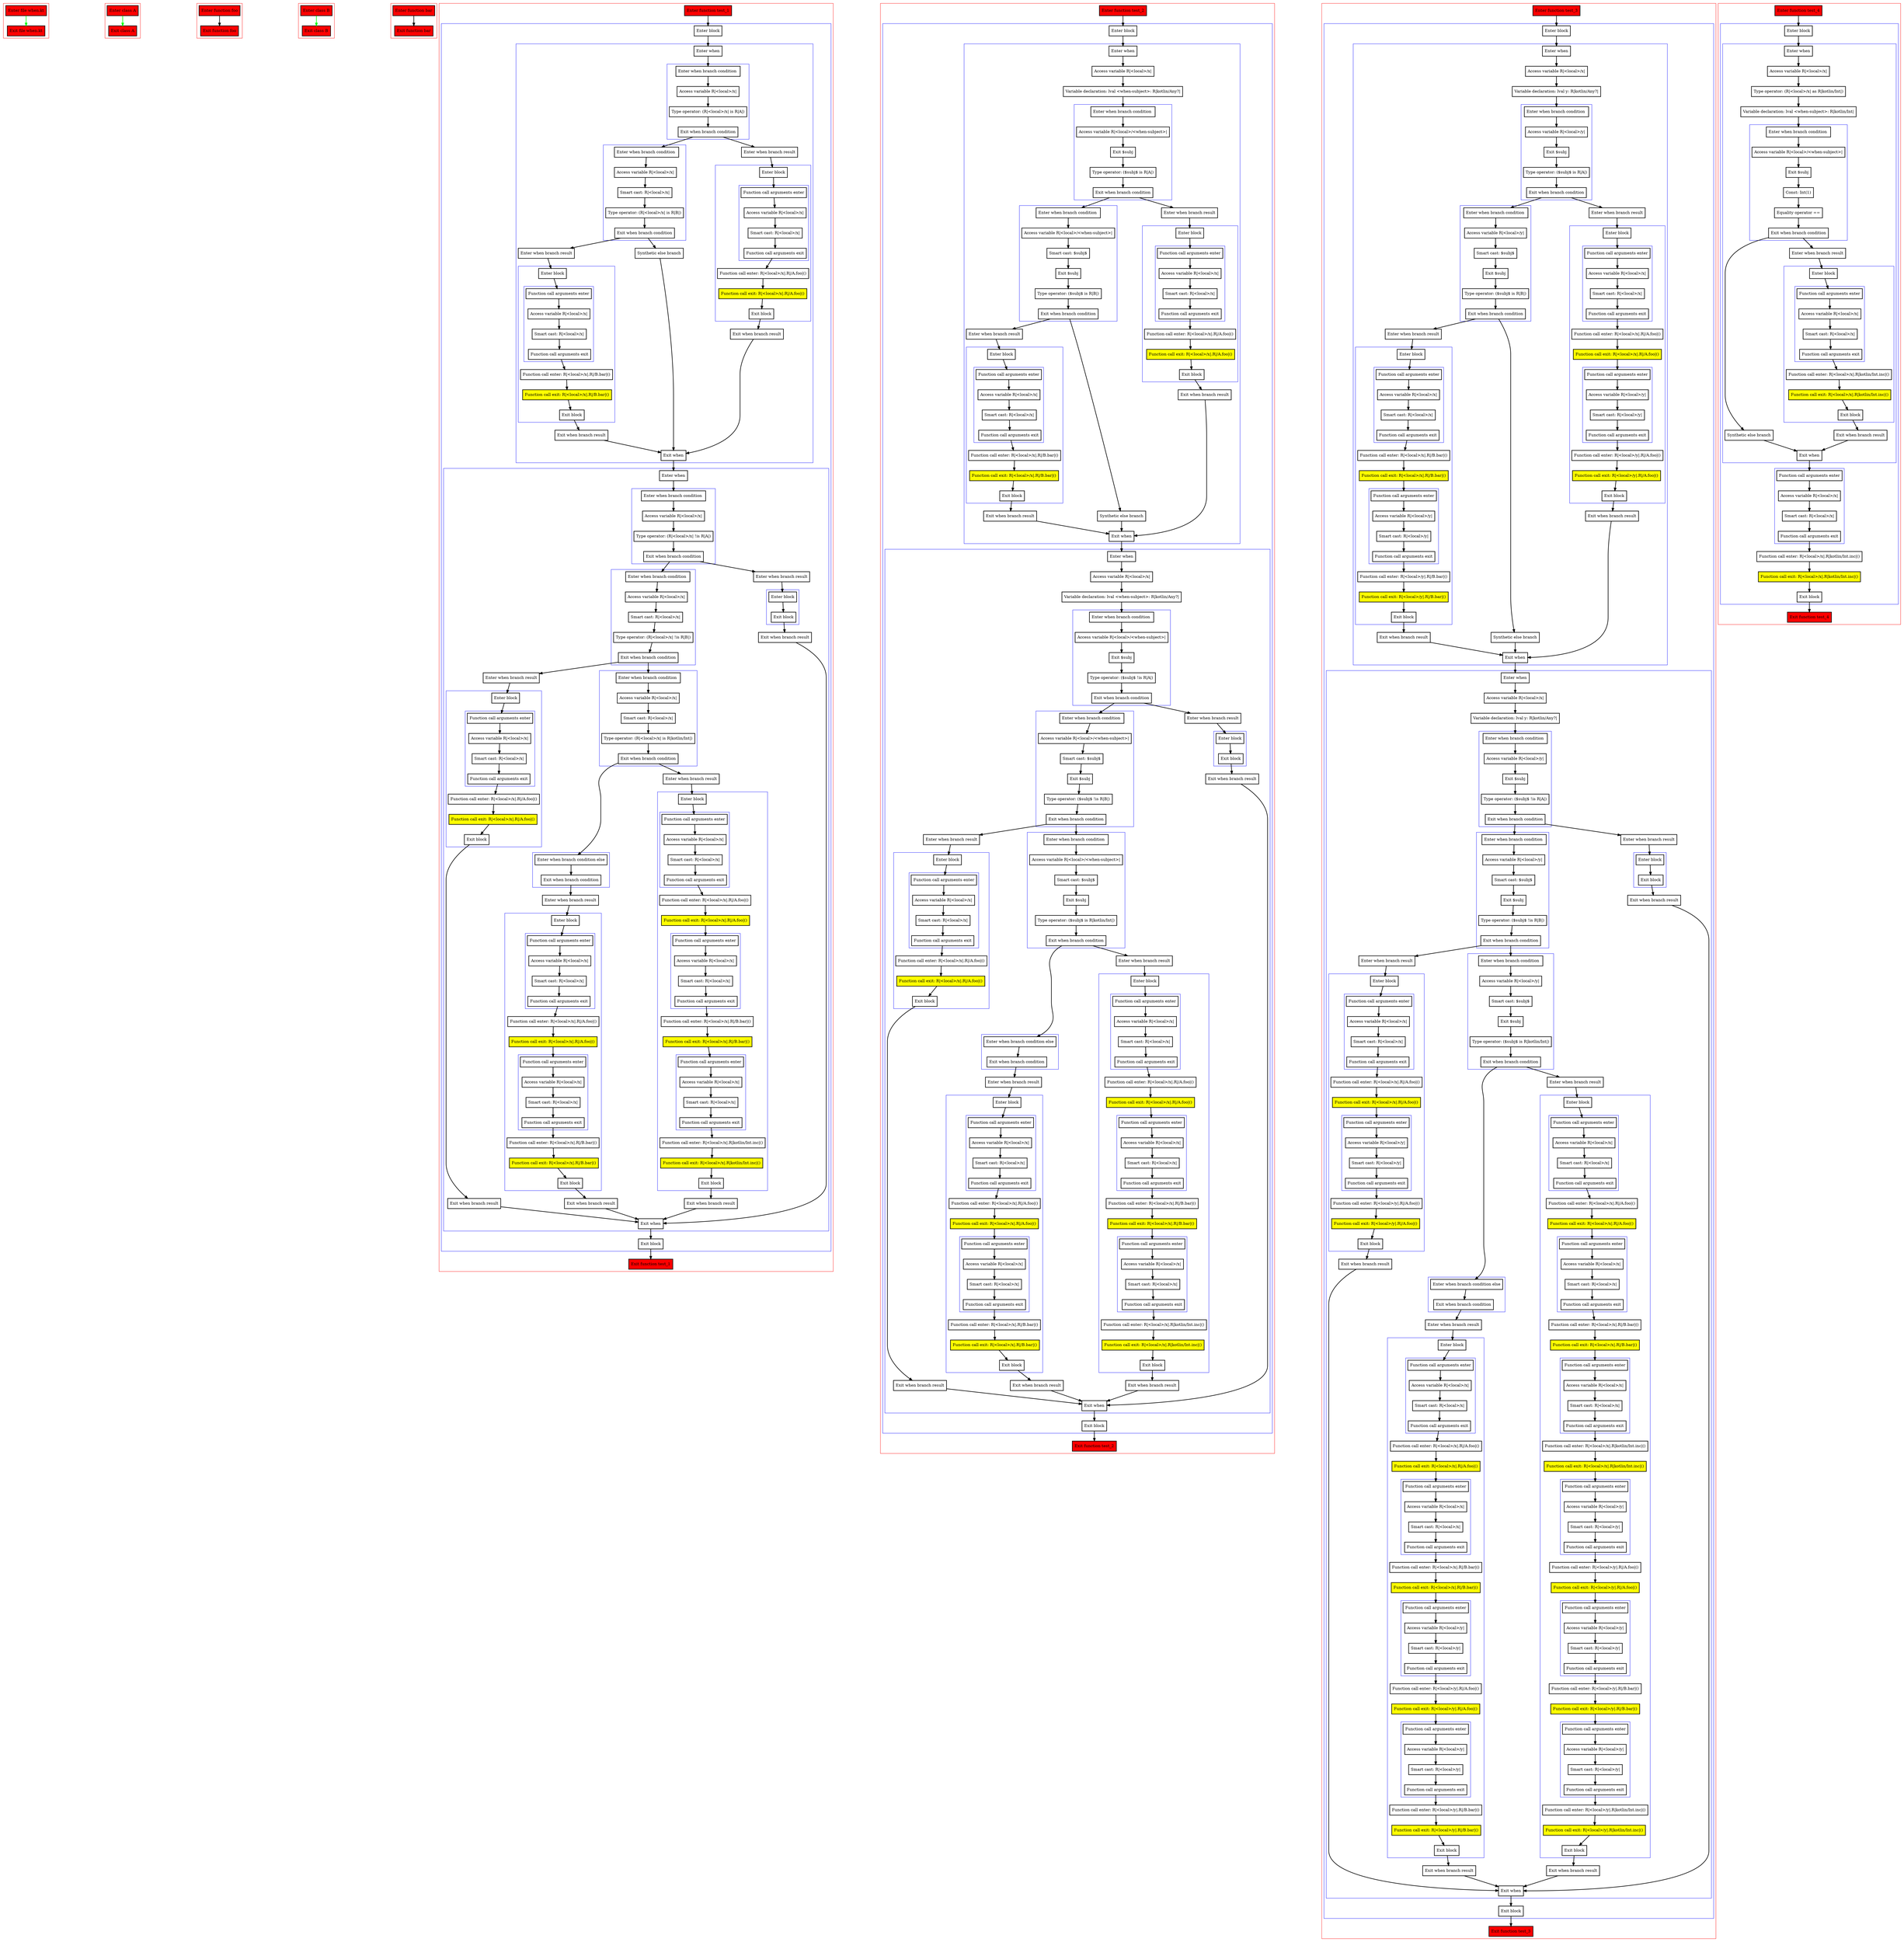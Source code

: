 digraph when_kt {
    graph [nodesep=3]
    node [shape=box penwidth=2]
    edge [penwidth=2]

    subgraph cluster_0 {
        color=red
        0 [label="Enter file when.kt" style="filled" fillcolor=red];
        1 [label="Exit file when.kt" style="filled" fillcolor=red];
    }
    0 -> {1} [color=green];

    subgraph cluster_1 {
        color=red
        2 [label="Enter class A" style="filled" fillcolor=red];
        3 [label="Exit class A" style="filled" fillcolor=red];
    }
    2 -> {3} [color=green];

    subgraph cluster_2 {
        color=red
        4 [label="Enter function foo" style="filled" fillcolor=red];
        5 [label="Exit function foo" style="filled" fillcolor=red];
    }
    4 -> {5};

    subgraph cluster_3 {
        color=red
        6 [label="Enter class B" style="filled" fillcolor=red];
        7 [label="Exit class B" style="filled" fillcolor=red];
    }
    6 -> {7} [color=green];

    subgraph cluster_4 {
        color=red
        8 [label="Enter function bar" style="filled" fillcolor=red];
        9 [label="Exit function bar" style="filled" fillcolor=red];
    }
    8 -> {9};

    subgraph cluster_5 {
        color=red
        10 [label="Enter function test_1" style="filled" fillcolor=red];
        subgraph cluster_6 {
            color=blue
            11 [label="Enter block"];
            subgraph cluster_7 {
                color=blue
                12 [label="Enter when"];
                subgraph cluster_8 {
                    color=blue
                    13 [label="Enter when branch condition "];
                    14 [label="Access variable R|<local>/x|"];
                    15 [label="Type operator: (R|<local>/x| is R|A|)"];
                    16 [label="Exit when branch condition"];
                }
                subgraph cluster_9 {
                    color=blue
                    17 [label="Enter when branch condition "];
                    18 [label="Access variable R|<local>/x|"];
                    19 [label="Smart cast: R|<local>/x|"];
                    20 [label="Type operator: (R|<local>/x| is R|B|)"];
                    21 [label="Exit when branch condition"];
                }
                22 [label="Synthetic else branch"];
                23 [label="Enter when branch result"];
                subgraph cluster_10 {
                    color=blue
                    24 [label="Enter block"];
                    subgraph cluster_11 {
                        color=blue
                        25 [label="Function call arguments enter"];
                        26 [label="Access variable R|<local>/x|"];
                        27 [label="Smart cast: R|<local>/x|"];
                        28 [label="Function call arguments exit"];
                    }
                    29 [label="Function call enter: R|<local>/x|.R|/B.bar|()"];
                    30 [label="Function call exit: R|<local>/x|.R|/B.bar|()" style="filled" fillcolor=yellow];
                    31 [label="Exit block"];
                }
                32 [label="Exit when branch result"];
                33 [label="Enter when branch result"];
                subgraph cluster_12 {
                    color=blue
                    34 [label="Enter block"];
                    subgraph cluster_13 {
                        color=blue
                        35 [label="Function call arguments enter"];
                        36 [label="Access variable R|<local>/x|"];
                        37 [label="Smart cast: R|<local>/x|"];
                        38 [label="Function call arguments exit"];
                    }
                    39 [label="Function call enter: R|<local>/x|.R|/A.foo|()"];
                    40 [label="Function call exit: R|<local>/x|.R|/A.foo|()" style="filled" fillcolor=yellow];
                    41 [label="Exit block"];
                }
                42 [label="Exit when branch result"];
                43 [label="Exit when"];
            }
            subgraph cluster_14 {
                color=blue
                44 [label="Enter when"];
                subgraph cluster_15 {
                    color=blue
                    45 [label="Enter when branch condition "];
                    46 [label="Access variable R|<local>/x|"];
                    47 [label="Type operator: (R|<local>/x| !is R|A|)"];
                    48 [label="Exit when branch condition"];
                }
                subgraph cluster_16 {
                    color=blue
                    49 [label="Enter when branch condition "];
                    50 [label="Access variable R|<local>/x|"];
                    51 [label="Smart cast: R|<local>/x|"];
                    52 [label="Type operator: (R|<local>/x| !is R|B|)"];
                    53 [label="Exit when branch condition"];
                }
                subgraph cluster_17 {
                    color=blue
                    54 [label="Enter when branch condition "];
                    55 [label="Access variable R|<local>/x|"];
                    56 [label="Smart cast: R|<local>/x|"];
                    57 [label="Type operator: (R|<local>/x| is R|kotlin/Int|)"];
                    58 [label="Exit when branch condition"];
                }
                subgraph cluster_18 {
                    color=blue
                    59 [label="Enter when branch condition else"];
                    60 [label="Exit when branch condition"];
                }
                61 [label="Enter when branch result"];
                subgraph cluster_19 {
                    color=blue
                    62 [label="Enter block"];
                    subgraph cluster_20 {
                        color=blue
                        63 [label="Function call arguments enter"];
                        64 [label="Access variable R|<local>/x|"];
                        65 [label="Smart cast: R|<local>/x|"];
                        66 [label="Function call arguments exit"];
                    }
                    67 [label="Function call enter: R|<local>/x|.R|/A.foo|()"];
                    68 [label="Function call exit: R|<local>/x|.R|/A.foo|()" style="filled" fillcolor=yellow];
                    subgraph cluster_21 {
                        color=blue
                        69 [label="Function call arguments enter"];
                        70 [label="Access variable R|<local>/x|"];
                        71 [label="Smart cast: R|<local>/x|"];
                        72 [label="Function call arguments exit"];
                    }
                    73 [label="Function call enter: R|<local>/x|.R|/B.bar|()"];
                    74 [label="Function call exit: R|<local>/x|.R|/B.bar|()" style="filled" fillcolor=yellow];
                    75 [label="Exit block"];
                }
                76 [label="Exit when branch result"];
                77 [label="Enter when branch result"];
                subgraph cluster_22 {
                    color=blue
                    78 [label="Enter block"];
                    subgraph cluster_23 {
                        color=blue
                        79 [label="Function call arguments enter"];
                        80 [label="Access variable R|<local>/x|"];
                        81 [label="Smart cast: R|<local>/x|"];
                        82 [label="Function call arguments exit"];
                    }
                    83 [label="Function call enter: R|<local>/x|.R|/A.foo|()"];
                    84 [label="Function call exit: R|<local>/x|.R|/A.foo|()" style="filled" fillcolor=yellow];
                    subgraph cluster_24 {
                        color=blue
                        85 [label="Function call arguments enter"];
                        86 [label="Access variable R|<local>/x|"];
                        87 [label="Smart cast: R|<local>/x|"];
                        88 [label="Function call arguments exit"];
                    }
                    89 [label="Function call enter: R|<local>/x|.R|/B.bar|()"];
                    90 [label="Function call exit: R|<local>/x|.R|/B.bar|()" style="filled" fillcolor=yellow];
                    subgraph cluster_25 {
                        color=blue
                        91 [label="Function call arguments enter"];
                        92 [label="Access variable R|<local>/x|"];
                        93 [label="Smart cast: R|<local>/x|"];
                        94 [label="Function call arguments exit"];
                    }
                    95 [label="Function call enter: R|<local>/x|.R|kotlin/Int.inc|()"];
                    96 [label="Function call exit: R|<local>/x|.R|kotlin/Int.inc|()" style="filled" fillcolor=yellow];
                    97 [label="Exit block"];
                }
                98 [label="Exit when branch result"];
                99 [label="Enter when branch result"];
                subgraph cluster_26 {
                    color=blue
                    100 [label="Enter block"];
                    subgraph cluster_27 {
                        color=blue
                        101 [label="Function call arguments enter"];
                        102 [label="Access variable R|<local>/x|"];
                        103 [label="Smart cast: R|<local>/x|"];
                        104 [label="Function call arguments exit"];
                    }
                    105 [label="Function call enter: R|<local>/x|.R|/A.foo|()"];
                    106 [label="Function call exit: R|<local>/x|.R|/A.foo|()" style="filled" fillcolor=yellow];
                    107 [label="Exit block"];
                }
                108 [label="Exit when branch result"];
                109 [label="Enter when branch result"];
                subgraph cluster_28 {
                    color=blue
                    110 [label="Enter block"];
                    111 [label="Exit block"];
                }
                112 [label="Exit when branch result"];
                113 [label="Exit when"];
            }
            114 [label="Exit block"];
        }
        115 [label="Exit function test_1" style="filled" fillcolor=red];
    }
    10 -> {11};
    11 -> {12};
    12 -> {13};
    13 -> {14};
    14 -> {15};
    15 -> {16};
    16 -> {17 33};
    17 -> {18};
    18 -> {19};
    19 -> {20};
    20 -> {21};
    21 -> {22 23};
    22 -> {43};
    23 -> {24};
    24 -> {25};
    25 -> {26};
    26 -> {27};
    27 -> {28};
    28 -> {29};
    29 -> {30};
    30 -> {31};
    31 -> {32};
    32 -> {43};
    33 -> {34};
    34 -> {35};
    35 -> {36};
    36 -> {37};
    37 -> {38};
    38 -> {39};
    39 -> {40};
    40 -> {41};
    41 -> {42};
    42 -> {43};
    43 -> {44};
    44 -> {45};
    45 -> {46};
    46 -> {47};
    47 -> {48};
    48 -> {49 109};
    49 -> {50};
    50 -> {51};
    51 -> {52};
    52 -> {53};
    53 -> {54 99};
    54 -> {55};
    55 -> {56};
    56 -> {57};
    57 -> {58};
    58 -> {59 77};
    59 -> {60};
    60 -> {61};
    61 -> {62};
    62 -> {63};
    63 -> {64};
    64 -> {65};
    65 -> {66};
    66 -> {67};
    67 -> {68};
    68 -> {69};
    69 -> {70};
    70 -> {71};
    71 -> {72};
    72 -> {73};
    73 -> {74};
    74 -> {75};
    75 -> {76};
    76 -> {113};
    77 -> {78};
    78 -> {79};
    79 -> {80};
    80 -> {81};
    81 -> {82};
    82 -> {83};
    83 -> {84};
    84 -> {85};
    85 -> {86};
    86 -> {87};
    87 -> {88};
    88 -> {89};
    89 -> {90};
    90 -> {91};
    91 -> {92};
    92 -> {93};
    93 -> {94};
    94 -> {95};
    95 -> {96};
    96 -> {97};
    97 -> {98};
    98 -> {113};
    99 -> {100};
    100 -> {101};
    101 -> {102};
    102 -> {103};
    103 -> {104};
    104 -> {105};
    105 -> {106};
    106 -> {107};
    107 -> {108};
    108 -> {113};
    109 -> {110};
    110 -> {111};
    111 -> {112};
    112 -> {113};
    113 -> {114};
    114 -> {115};

    subgraph cluster_29 {
        color=red
        116 [label="Enter function test_2" style="filled" fillcolor=red];
        subgraph cluster_30 {
            color=blue
            117 [label="Enter block"];
            subgraph cluster_31 {
                color=blue
                118 [label="Enter when"];
                119 [label="Access variable R|<local>/x|"];
                120 [label="Variable declaration: lval <when-subject>: R|kotlin/Any?|"];
                subgraph cluster_32 {
                    color=blue
                    121 [label="Enter when branch condition "];
                    122 [label="Access variable R|<local>/<when-subject>|"];
                    123 [label="Exit $subj"];
                    124 [label="Type operator: ($subj$ is R|A|)"];
                    125 [label="Exit when branch condition"];
                }
                subgraph cluster_33 {
                    color=blue
                    126 [label="Enter when branch condition "];
                    127 [label="Access variable R|<local>/<when-subject>|"];
                    128 [label="Smart cast: $subj$"];
                    129 [label="Exit $subj"];
                    130 [label="Type operator: ($subj$ is R|B|)"];
                    131 [label="Exit when branch condition"];
                }
                132 [label="Synthetic else branch"];
                133 [label="Enter when branch result"];
                subgraph cluster_34 {
                    color=blue
                    134 [label="Enter block"];
                    subgraph cluster_35 {
                        color=blue
                        135 [label="Function call arguments enter"];
                        136 [label="Access variable R|<local>/x|"];
                        137 [label="Smart cast: R|<local>/x|"];
                        138 [label="Function call arguments exit"];
                    }
                    139 [label="Function call enter: R|<local>/x|.R|/B.bar|()"];
                    140 [label="Function call exit: R|<local>/x|.R|/B.bar|()" style="filled" fillcolor=yellow];
                    141 [label="Exit block"];
                }
                142 [label="Exit when branch result"];
                143 [label="Enter when branch result"];
                subgraph cluster_36 {
                    color=blue
                    144 [label="Enter block"];
                    subgraph cluster_37 {
                        color=blue
                        145 [label="Function call arguments enter"];
                        146 [label="Access variable R|<local>/x|"];
                        147 [label="Smart cast: R|<local>/x|"];
                        148 [label="Function call arguments exit"];
                    }
                    149 [label="Function call enter: R|<local>/x|.R|/A.foo|()"];
                    150 [label="Function call exit: R|<local>/x|.R|/A.foo|()" style="filled" fillcolor=yellow];
                    151 [label="Exit block"];
                }
                152 [label="Exit when branch result"];
                153 [label="Exit when"];
            }
            subgraph cluster_38 {
                color=blue
                154 [label="Enter when"];
                155 [label="Access variable R|<local>/x|"];
                156 [label="Variable declaration: lval <when-subject>: R|kotlin/Any?|"];
                subgraph cluster_39 {
                    color=blue
                    157 [label="Enter when branch condition "];
                    158 [label="Access variable R|<local>/<when-subject>|"];
                    159 [label="Exit $subj"];
                    160 [label="Type operator: ($subj$ !is R|A|)"];
                    161 [label="Exit when branch condition"];
                }
                subgraph cluster_40 {
                    color=blue
                    162 [label="Enter when branch condition "];
                    163 [label="Access variable R|<local>/<when-subject>|"];
                    164 [label="Smart cast: $subj$"];
                    165 [label="Exit $subj"];
                    166 [label="Type operator: ($subj$ !is R|B|)"];
                    167 [label="Exit when branch condition"];
                }
                subgraph cluster_41 {
                    color=blue
                    168 [label="Enter when branch condition "];
                    169 [label="Access variable R|<local>/<when-subject>|"];
                    170 [label="Smart cast: $subj$"];
                    171 [label="Exit $subj"];
                    172 [label="Type operator: ($subj$ is R|kotlin/Int|)"];
                    173 [label="Exit when branch condition"];
                }
                subgraph cluster_42 {
                    color=blue
                    174 [label="Enter when branch condition else"];
                    175 [label="Exit when branch condition"];
                }
                176 [label="Enter when branch result"];
                subgraph cluster_43 {
                    color=blue
                    177 [label="Enter block"];
                    subgraph cluster_44 {
                        color=blue
                        178 [label="Function call arguments enter"];
                        179 [label="Access variable R|<local>/x|"];
                        180 [label="Smart cast: R|<local>/x|"];
                        181 [label="Function call arguments exit"];
                    }
                    182 [label="Function call enter: R|<local>/x|.R|/A.foo|()"];
                    183 [label="Function call exit: R|<local>/x|.R|/A.foo|()" style="filled" fillcolor=yellow];
                    subgraph cluster_45 {
                        color=blue
                        184 [label="Function call arguments enter"];
                        185 [label="Access variable R|<local>/x|"];
                        186 [label="Smart cast: R|<local>/x|"];
                        187 [label="Function call arguments exit"];
                    }
                    188 [label="Function call enter: R|<local>/x|.R|/B.bar|()"];
                    189 [label="Function call exit: R|<local>/x|.R|/B.bar|()" style="filled" fillcolor=yellow];
                    190 [label="Exit block"];
                }
                191 [label="Exit when branch result"];
                192 [label="Enter when branch result"];
                subgraph cluster_46 {
                    color=blue
                    193 [label="Enter block"];
                    subgraph cluster_47 {
                        color=blue
                        194 [label="Function call arguments enter"];
                        195 [label="Access variable R|<local>/x|"];
                        196 [label="Smart cast: R|<local>/x|"];
                        197 [label="Function call arguments exit"];
                    }
                    198 [label="Function call enter: R|<local>/x|.R|/A.foo|()"];
                    199 [label="Function call exit: R|<local>/x|.R|/A.foo|()" style="filled" fillcolor=yellow];
                    subgraph cluster_48 {
                        color=blue
                        200 [label="Function call arguments enter"];
                        201 [label="Access variable R|<local>/x|"];
                        202 [label="Smart cast: R|<local>/x|"];
                        203 [label="Function call arguments exit"];
                    }
                    204 [label="Function call enter: R|<local>/x|.R|/B.bar|()"];
                    205 [label="Function call exit: R|<local>/x|.R|/B.bar|()" style="filled" fillcolor=yellow];
                    subgraph cluster_49 {
                        color=blue
                        206 [label="Function call arguments enter"];
                        207 [label="Access variable R|<local>/x|"];
                        208 [label="Smart cast: R|<local>/x|"];
                        209 [label="Function call arguments exit"];
                    }
                    210 [label="Function call enter: R|<local>/x|.R|kotlin/Int.inc|()"];
                    211 [label="Function call exit: R|<local>/x|.R|kotlin/Int.inc|()" style="filled" fillcolor=yellow];
                    212 [label="Exit block"];
                }
                213 [label="Exit when branch result"];
                214 [label="Enter when branch result"];
                subgraph cluster_50 {
                    color=blue
                    215 [label="Enter block"];
                    subgraph cluster_51 {
                        color=blue
                        216 [label="Function call arguments enter"];
                        217 [label="Access variable R|<local>/x|"];
                        218 [label="Smart cast: R|<local>/x|"];
                        219 [label="Function call arguments exit"];
                    }
                    220 [label="Function call enter: R|<local>/x|.R|/A.foo|()"];
                    221 [label="Function call exit: R|<local>/x|.R|/A.foo|()" style="filled" fillcolor=yellow];
                    222 [label="Exit block"];
                }
                223 [label="Exit when branch result"];
                224 [label="Enter when branch result"];
                subgraph cluster_52 {
                    color=blue
                    225 [label="Enter block"];
                    226 [label="Exit block"];
                }
                227 [label="Exit when branch result"];
                228 [label="Exit when"];
            }
            229 [label="Exit block"];
        }
        230 [label="Exit function test_2" style="filled" fillcolor=red];
    }
    116 -> {117};
    117 -> {118};
    118 -> {119};
    119 -> {120};
    120 -> {121};
    121 -> {122};
    122 -> {123};
    123 -> {124};
    124 -> {125};
    125 -> {126 143};
    126 -> {127};
    127 -> {128};
    128 -> {129};
    129 -> {130};
    130 -> {131};
    131 -> {132 133};
    132 -> {153};
    133 -> {134};
    134 -> {135};
    135 -> {136};
    136 -> {137};
    137 -> {138};
    138 -> {139};
    139 -> {140};
    140 -> {141};
    141 -> {142};
    142 -> {153};
    143 -> {144};
    144 -> {145};
    145 -> {146};
    146 -> {147};
    147 -> {148};
    148 -> {149};
    149 -> {150};
    150 -> {151};
    151 -> {152};
    152 -> {153};
    153 -> {154};
    154 -> {155};
    155 -> {156};
    156 -> {157};
    157 -> {158};
    158 -> {159};
    159 -> {160};
    160 -> {161};
    161 -> {162 224};
    162 -> {163};
    163 -> {164};
    164 -> {165};
    165 -> {166};
    166 -> {167};
    167 -> {168 214};
    168 -> {169};
    169 -> {170};
    170 -> {171};
    171 -> {172};
    172 -> {173};
    173 -> {174 192};
    174 -> {175};
    175 -> {176};
    176 -> {177};
    177 -> {178};
    178 -> {179};
    179 -> {180};
    180 -> {181};
    181 -> {182};
    182 -> {183};
    183 -> {184};
    184 -> {185};
    185 -> {186};
    186 -> {187};
    187 -> {188};
    188 -> {189};
    189 -> {190};
    190 -> {191};
    191 -> {228};
    192 -> {193};
    193 -> {194};
    194 -> {195};
    195 -> {196};
    196 -> {197};
    197 -> {198};
    198 -> {199};
    199 -> {200};
    200 -> {201};
    201 -> {202};
    202 -> {203};
    203 -> {204};
    204 -> {205};
    205 -> {206};
    206 -> {207};
    207 -> {208};
    208 -> {209};
    209 -> {210};
    210 -> {211};
    211 -> {212};
    212 -> {213};
    213 -> {228};
    214 -> {215};
    215 -> {216};
    216 -> {217};
    217 -> {218};
    218 -> {219};
    219 -> {220};
    220 -> {221};
    221 -> {222};
    222 -> {223};
    223 -> {228};
    224 -> {225};
    225 -> {226};
    226 -> {227};
    227 -> {228};
    228 -> {229};
    229 -> {230};

    subgraph cluster_53 {
        color=red
        231 [label="Enter function test_3" style="filled" fillcolor=red];
        subgraph cluster_54 {
            color=blue
            232 [label="Enter block"];
            subgraph cluster_55 {
                color=blue
                233 [label="Enter when"];
                234 [label="Access variable R|<local>/x|"];
                235 [label="Variable declaration: lval y: R|kotlin/Any?|"];
                subgraph cluster_56 {
                    color=blue
                    236 [label="Enter when branch condition "];
                    237 [label="Access variable R|<local>/y|"];
                    238 [label="Exit $subj"];
                    239 [label="Type operator: ($subj$ is R|A|)"];
                    240 [label="Exit when branch condition"];
                }
                subgraph cluster_57 {
                    color=blue
                    241 [label="Enter when branch condition "];
                    242 [label="Access variable R|<local>/y|"];
                    243 [label="Smart cast: $subj$"];
                    244 [label="Exit $subj"];
                    245 [label="Type operator: ($subj$ is R|B|)"];
                    246 [label="Exit when branch condition"];
                }
                247 [label="Synthetic else branch"];
                248 [label="Enter when branch result"];
                subgraph cluster_58 {
                    color=blue
                    249 [label="Enter block"];
                    subgraph cluster_59 {
                        color=blue
                        250 [label="Function call arguments enter"];
                        251 [label="Access variable R|<local>/x|"];
                        252 [label="Smart cast: R|<local>/x|"];
                        253 [label="Function call arguments exit"];
                    }
                    254 [label="Function call enter: R|<local>/x|.R|/B.bar|()"];
                    255 [label="Function call exit: R|<local>/x|.R|/B.bar|()" style="filled" fillcolor=yellow];
                    subgraph cluster_60 {
                        color=blue
                        256 [label="Function call arguments enter"];
                        257 [label="Access variable R|<local>/y|"];
                        258 [label="Smart cast: R|<local>/y|"];
                        259 [label="Function call arguments exit"];
                    }
                    260 [label="Function call enter: R|<local>/y|.R|/B.bar|()"];
                    261 [label="Function call exit: R|<local>/y|.R|/B.bar|()" style="filled" fillcolor=yellow];
                    262 [label="Exit block"];
                }
                263 [label="Exit when branch result"];
                264 [label="Enter when branch result"];
                subgraph cluster_61 {
                    color=blue
                    265 [label="Enter block"];
                    subgraph cluster_62 {
                        color=blue
                        266 [label="Function call arguments enter"];
                        267 [label="Access variable R|<local>/x|"];
                        268 [label="Smart cast: R|<local>/x|"];
                        269 [label="Function call arguments exit"];
                    }
                    270 [label="Function call enter: R|<local>/x|.R|/A.foo|()"];
                    271 [label="Function call exit: R|<local>/x|.R|/A.foo|()" style="filled" fillcolor=yellow];
                    subgraph cluster_63 {
                        color=blue
                        272 [label="Function call arguments enter"];
                        273 [label="Access variable R|<local>/y|"];
                        274 [label="Smart cast: R|<local>/y|"];
                        275 [label="Function call arguments exit"];
                    }
                    276 [label="Function call enter: R|<local>/y|.R|/A.foo|()"];
                    277 [label="Function call exit: R|<local>/y|.R|/A.foo|()" style="filled" fillcolor=yellow];
                    278 [label="Exit block"];
                }
                279 [label="Exit when branch result"];
                280 [label="Exit when"];
            }
            subgraph cluster_64 {
                color=blue
                281 [label="Enter when"];
                282 [label="Access variable R|<local>/x|"];
                283 [label="Variable declaration: lval y: R|kotlin/Any?|"];
                subgraph cluster_65 {
                    color=blue
                    284 [label="Enter when branch condition "];
                    285 [label="Access variable R|<local>/y|"];
                    286 [label="Exit $subj"];
                    287 [label="Type operator: ($subj$ !is R|A|)"];
                    288 [label="Exit when branch condition"];
                }
                subgraph cluster_66 {
                    color=blue
                    289 [label="Enter when branch condition "];
                    290 [label="Access variable R|<local>/y|"];
                    291 [label="Smart cast: $subj$"];
                    292 [label="Exit $subj"];
                    293 [label="Type operator: ($subj$ !is R|B|)"];
                    294 [label="Exit when branch condition"];
                }
                subgraph cluster_67 {
                    color=blue
                    295 [label="Enter when branch condition "];
                    296 [label="Access variable R|<local>/y|"];
                    297 [label="Smart cast: $subj$"];
                    298 [label="Exit $subj"];
                    299 [label="Type operator: ($subj$ is R|kotlin/Int|)"];
                    300 [label="Exit when branch condition"];
                }
                subgraph cluster_68 {
                    color=blue
                    301 [label="Enter when branch condition else"];
                    302 [label="Exit when branch condition"];
                }
                303 [label="Enter when branch result"];
                subgraph cluster_69 {
                    color=blue
                    304 [label="Enter block"];
                    subgraph cluster_70 {
                        color=blue
                        305 [label="Function call arguments enter"];
                        306 [label="Access variable R|<local>/x|"];
                        307 [label="Smart cast: R|<local>/x|"];
                        308 [label="Function call arguments exit"];
                    }
                    309 [label="Function call enter: R|<local>/x|.R|/A.foo|()"];
                    310 [label="Function call exit: R|<local>/x|.R|/A.foo|()" style="filled" fillcolor=yellow];
                    subgraph cluster_71 {
                        color=blue
                        311 [label="Function call arguments enter"];
                        312 [label="Access variable R|<local>/x|"];
                        313 [label="Smart cast: R|<local>/x|"];
                        314 [label="Function call arguments exit"];
                    }
                    315 [label="Function call enter: R|<local>/x|.R|/B.bar|()"];
                    316 [label="Function call exit: R|<local>/x|.R|/B.bar|()" style="filled" fillcolor=yellow];
                    subgraph cluster_72 {
                        color=blue
                        317 [label="Function call arguments enter"];
                        318 [label="Access variable R|<local>/y|"];
                        319 [label="Smart cast: R|<local>/y|"];
                        320 [label="Function call arguments exit"];
                    }
                    321 [label="Function call enter: R|<local>/y|.R|/A.foo|()"];
                    322 [label="Function call exit: R|<local>/y|.R|/A.foo|()" style="filled" fillcolor=yellow];
                    subgraph cluster_73 {
                        color=blue
                        323 [label="Function call arguments enter"];
                        324 [label="Access variable R|<local>/y|"];
                        325 [label="Smart cast: R|<local>/y|"];
                        326 [label="Function call arguments exit"];
                    }
                    327 [label="Function call enter: R|<local>/y|.R|/B.bar|()"];
                    328 [label="Function call exit: R|<local>/y|.R|/B.bar|()" style="filled" fillcolor=yellow];
                    329 [label="Exit block"];
                }
                330 [label="Exit when branch result"];
                331 [label="Enter when branch result"];
                subgraph cluster_74 {
                    color=blue
                    332 [label="Enter block"];
                    subgraph cluster_75 {
                        color=blue
                        333 [label="Function call arguments enter"];
                        334 [label="Access variable R|<local>/x|"];
                        335 [label="Smart cast: R|<local>/x|"];
                        336 [label="Function call arguments exit"];
                    }
                    337 [label="Function call enter: R|<local>/x|.R|/A.foo|()"];
                    338 [label="Function call exit: R|<local>/x|.R|/A.foo|()" style="filled" fillcolor=yellow];
                    subgraph cluster_76 {
                        color=blue
                        339 [label="Function call arguments enter"];
                        340 [label="Access variable R|<local>/x|"];
                        341 [label="Smart cast: R|<local>/x|"];
                        342 [label="Function call arguments exit"];
                    }
                    343 [label="Function call enter: R|<local>/x|.R|/B.bar|()"];
                    344 [label="Function call exit: R|<local>/x|.R|/B.bar|()" style="filled" fillcolor=yellow];
                    subgraph cluster_77 {
                        color=blue
                        345 [label="Function call arguments enter"];
                        346 [label="Access variable R|<local>/x|"];
                        347 [label="Smart cast: R|<local>/x|"];
                        348 [label="Function call arguments exit"];
                    }
                    349 [label="Function call enter: R|<local>/x|.R|kotlin/Int.inc|()"];
                    350 [label="Function call exit: R|<local>/x|.R|kotlin/Int.inc|()" style="filled" fillcolor=yellow];
                    subgraph cluster_78 {
                        color=blue
                        351 [label="Function call arguments enter"];
                        352 [label="Access variable R|<local>/y|"];
                        353 [label="Smart cast: R|<local>/y|"];
                        354 [label="Function call arguments exit"];
                    }
                    355 [label="Function call enter: R|<local>/y|.R|/A.foo|()"];
                    356 [label="Function call exit: R|<local>/y|.R|/A.foo|()" style="filled" fillcolor=yellow];
                    subgraph cluster_79 {
                        color=blue
                        357 [label="Function call arguments enter"];
                        358 [label="Access variable R|<local>/y|"];
                        359 [label="Smart cast: R|<local>/y|"];
                        360 [label="Function call arguments exit"];
                    }
                    361 [label="Function call enter: R|<local>/y|.R|/B.bar|()"];
                    362 [label="Function call exit: R|<local>/y|.R|/B.bar|()" style="filled" fillcolor=yellow];
                    subgraph cluster_80 {
                        color=blue
                        363 [label="Function call arguments enter"];
                        364 [label="Access variable R|<local>/y|"];
                        365 [label="Smart cast: R|<local>/y|"];
                        366 [label="Function call arguments exit"];
                    }
                    367 [label="Function call enter: R|<local>/y|.R|kotlin/Int.inc|()"];
                    368 [label="Function call exit: R|<local>/y|.R|kotlin/Int.inc|()" style="filled" fillcolor=yellow];
                    369 [label="Exit block"];
                }
                370 [label="Exit when branch result"];
                371 [label="Enter when branch result"];
                subgraph cluster_81 {
                    color=blue
                    372 [label="Enter block"];
                    subgraph cluster_82 {
                        color=blue
                        373 [label="Function call arguments enter"];
                        374 [label="Access variable R|<local>/x|"];
                        375 [label="Smart cast: R|<local>/x|"];
                        376 [label="Function call arguments exit"];
                    }
                    377 [label="Function call enter: R|<local>/x|.R|/A.foo|()"];
                    378 [label="Function call exit: R|<local>/x|.R|/A.foo|()" style="filled" fillcolor=yellow];
                    subgraph cluster_83 {
                        color=blue
                        379 [label="Function call arguments enter"];
                        380 [label="Access variable R|<local>/y|"];
                        381 [label="Smart cast: R|<local>/y|"];
                        382 [label="Function call arguments exit"];
                    }
                    383 [label="Function call enter: R|<local>/y|.R|/A.foo|()"];
                    384 [label="Function call exit: R|<local>/y|.R|/A.foo|()" style="filled" fillcolor=yellow];
                    385 [label="Exit block"];
                }
                386 [label="Exit when branch result"];
                387 [label="Enter when branch result"];
                subgraph cluster_84 {
                    color=blue
                    388 [label="Enter block"];
                    389 [label="Exit block"];
                }
                390 [label="Exit when branch result"];
                391 [label="Exit when"];
            }
            392 [label="Exit block"];
        }
        393 [label="Exit function test_3" style="filled" fillcolor=red];
    }
    231 -> {232};
    232 -> {233};
    233 -> {234};
    234 -> {235};
    235 -> {236};
    236 -> {237};
    237 -> {238};
    238 -> {239};
    239 -> {240};
    240 -> {241 264};
    241 -> {242};
    242 -> {243};
    243 -> {244};
    244 -> {245};
    245 -> {246};
    246 -> {247 248};
    247 -> {280};
    248 -> {249};
    249 -> {250};
    250 -> {251};
    251 -> {252};
    252 -> {253};
    253 -> {254};
    254 -> {255};
    255 -> {256};
    256 -> {257};
    257 -> {258};
    258 -> {259};
    259 -> {260};
    260 -> {261};
    261 -> {262};
    262 -> {263};
    263 -> {280};
    264 -> {265};
    265 -> {266};
    266 -> {267};
    267 -> {268};
    268 -> {269};
    269 -> {270};
    270 -> {271};
    271 -> {272};
    272 -> {273};
    273 -> {274};
    274 -> {275};
    275 -> {276};
    276 -> {277};
    277 -> {278};
    278 -> {279};
    279 -> {280};
    280 -> {281};
    281 -> {282};
    282 -> {283};
    283 -> {284};
    284 -> {285};
    285 -> {286};
    286 -> {287};
    287 -> {288};
    288 -> {289 387};
    289 -> {290};
    290 -> {291};
    291 -> {292};
    292 -> {293};
    293 -> {294};
    294 -> {295 371};
    295 -> {296};
    296 -> {297};
    297 -> {298};
    298 -> {299};
    299 -> {300};
    300 -> {301 331};
    301 -> {302};
    302 -> {303};
    303 -> {304};
    304 -> {305};
    305 -> {306};
    306 -> {307};
    307 -> {308};
    308 -> {309};
    309 -> {310};
    310 -> {311};
    311 -> {312};
    312 -> {313};
    313 -> {314};
    314 -> {315};
    315 -> {316};
    316 -> {317};
    317 -> {318};
    318 -> {319};
    319 -> {320};
    320 -> {321};
    321 -> {322};
    322 -> {323};
    323 -> {324};
    324 -> {325};
    325 -> {326};
    326 -> {327};
    327 -> {328};
    328 -> {329};
    329 -> {330};
    330 -> {391};
    331 -> {332};
    332 -> {333};
    333 -> {334};
    334 -> {335};
    335 -> {336};
    336 -> {337};
    337 -> {338};
    338 -> {339};
    339 -> {340};
    340 -> {341};
    341 -> {342};
    342 -> {343};
    343 -> {344};
    344 -> {345};
    345 -> {346};
    346 -> {347};
    347 -> {348};
    348 -> {349};
    349 -> {350};
    350 -> {351};
    351 -> {352};
    352 -> {353};
    353 -> {354};
    354 -> {355};
    355 -> {356};
    356 -> {357};
    357 -> {358};
    358 -> {359};
    359 -> {360};
    360 -> {361};
    361 -> {362};
    362 -> {363};
    363 -> {364};
    364 -> {365};
    365 -> {366};
    366 -> {367};
    367 -> {368};
    368 -> {369};
    369 -> {370};
    370 -> {391};
    371 -> {372};
    372 -> {373};
    373 -> {374};
    374 -> {375};
    375 -> {376};
    376 -> {377};
    377 -> {378};
    378 -> {379};
    379 -> {380};
    380 -> {381};
    381 -> {382};
    382 -> {383};
    383 -> {384};
    384 -> {385};
    385 -> {386};
    386 -> {391};
    387 -> {388};
    388 -> {389};
    389 -> {390};
    390 -> {391};
    391 -> {392};
    392 -> {393};

    subgraph cluster_85 {
        color=red
        394 [label="Enter function test_4" style="filled" fillcolor=red];
        subgraph cluster_86 {
            color=blue
            395 [label="Enter block"];
            subgraph cluster_87 {
                color=blue
                396 [label="Enter when"];
                397 [label="Access variable R|<local>/x|"];
                398 [label="Type operator: (R|<local>/x| as R|kotlin/Int|)"];
                399 [label="Variable declaration: lval <when-subject>: R|kotlin/Int|"];
                subgraph cluster_88 {
                    color=blue
                    400 [label="Enter when branch condition "];
                    401 [label="Access variable R|<local>/<when-subject>|"];
                    402 [label="Exit $subj"];
                    403 [label="Const: Int(1)"];
                    404 [label="Equality operator =="];
                    405 [label="Exit when branch condition"];
                }
                406 [label="Synthetic else branch"];
                407 [label="Enter when branch result"];
                subgraph cluster_89 {
                    color=blue
                    408 [label="Enter block"];
                    subgraph cluster_90 {
                        color=blue
                        409 [label="Function call arguments enter"];
                        410 [label="Access variable R|<local>/x|"];
                        411 [label="Smart cast: R|<local>/x|"];
                        412 [label="Function call arguments exit"];
                    }
                    413 [label="Function call enter: R|<local>/x|.R|kotlin/Int.inc|()"];
                    414 [label="Function call exit: R|<local>/x|.R|kotlin/Int.inc|()" style="filled" fillcolor=yellow];
                    415 [label="Exit block"];
                }
                416 [label="Exit when branch result"];
                417 [label="Exit when"];
            }
            subgraph cluster_91 {
                color=blue
                418 [label="Function call arguments enter"];
                419 [label="Access variable R|<local>/x|"];
                420 [label="Smart cast: R|<local>/x|"];
                421 [label="Function call arguments exit"];
            }
            422 [label="Function call enter: R|<local>/x|.R|kotlin/Int.inc|()"];
            423 [label="Function call exit: R|<local>/x|.R|kotlin/Int.inc|()" style="filled" fillcolor=yellow];
            424 [label="Exit block"];
        }
        425 [label="Exit function test_4" style="filled" fillcolor=red];
    }
    394 -> {395};
    395 -> {396};
    396 -> {397};
    397 -> {398};
    398 -> {399};
    399 -> {400};
    400 -> {401};
    401 -> {402};
    402 -> {403};
    403 -> {404};
    404 -> {405};
    405 -> {406 407};
    406 -> {417};
    407 -> {408};
    408 -> {409};
    409 -> {410};
    410 -> {411};
    411 -> {412};
    412 -> {413};
    413 -> {414};
    414 -> {415};
    415 -> {416};
    416 -> {417};
    417 -> {418};
    418 -> {419};
    419 -> {420};
    420 -> {421};
    421 -> {422};
    422 -> {423};
    423 -> {424};
    424 -> {425};

}
